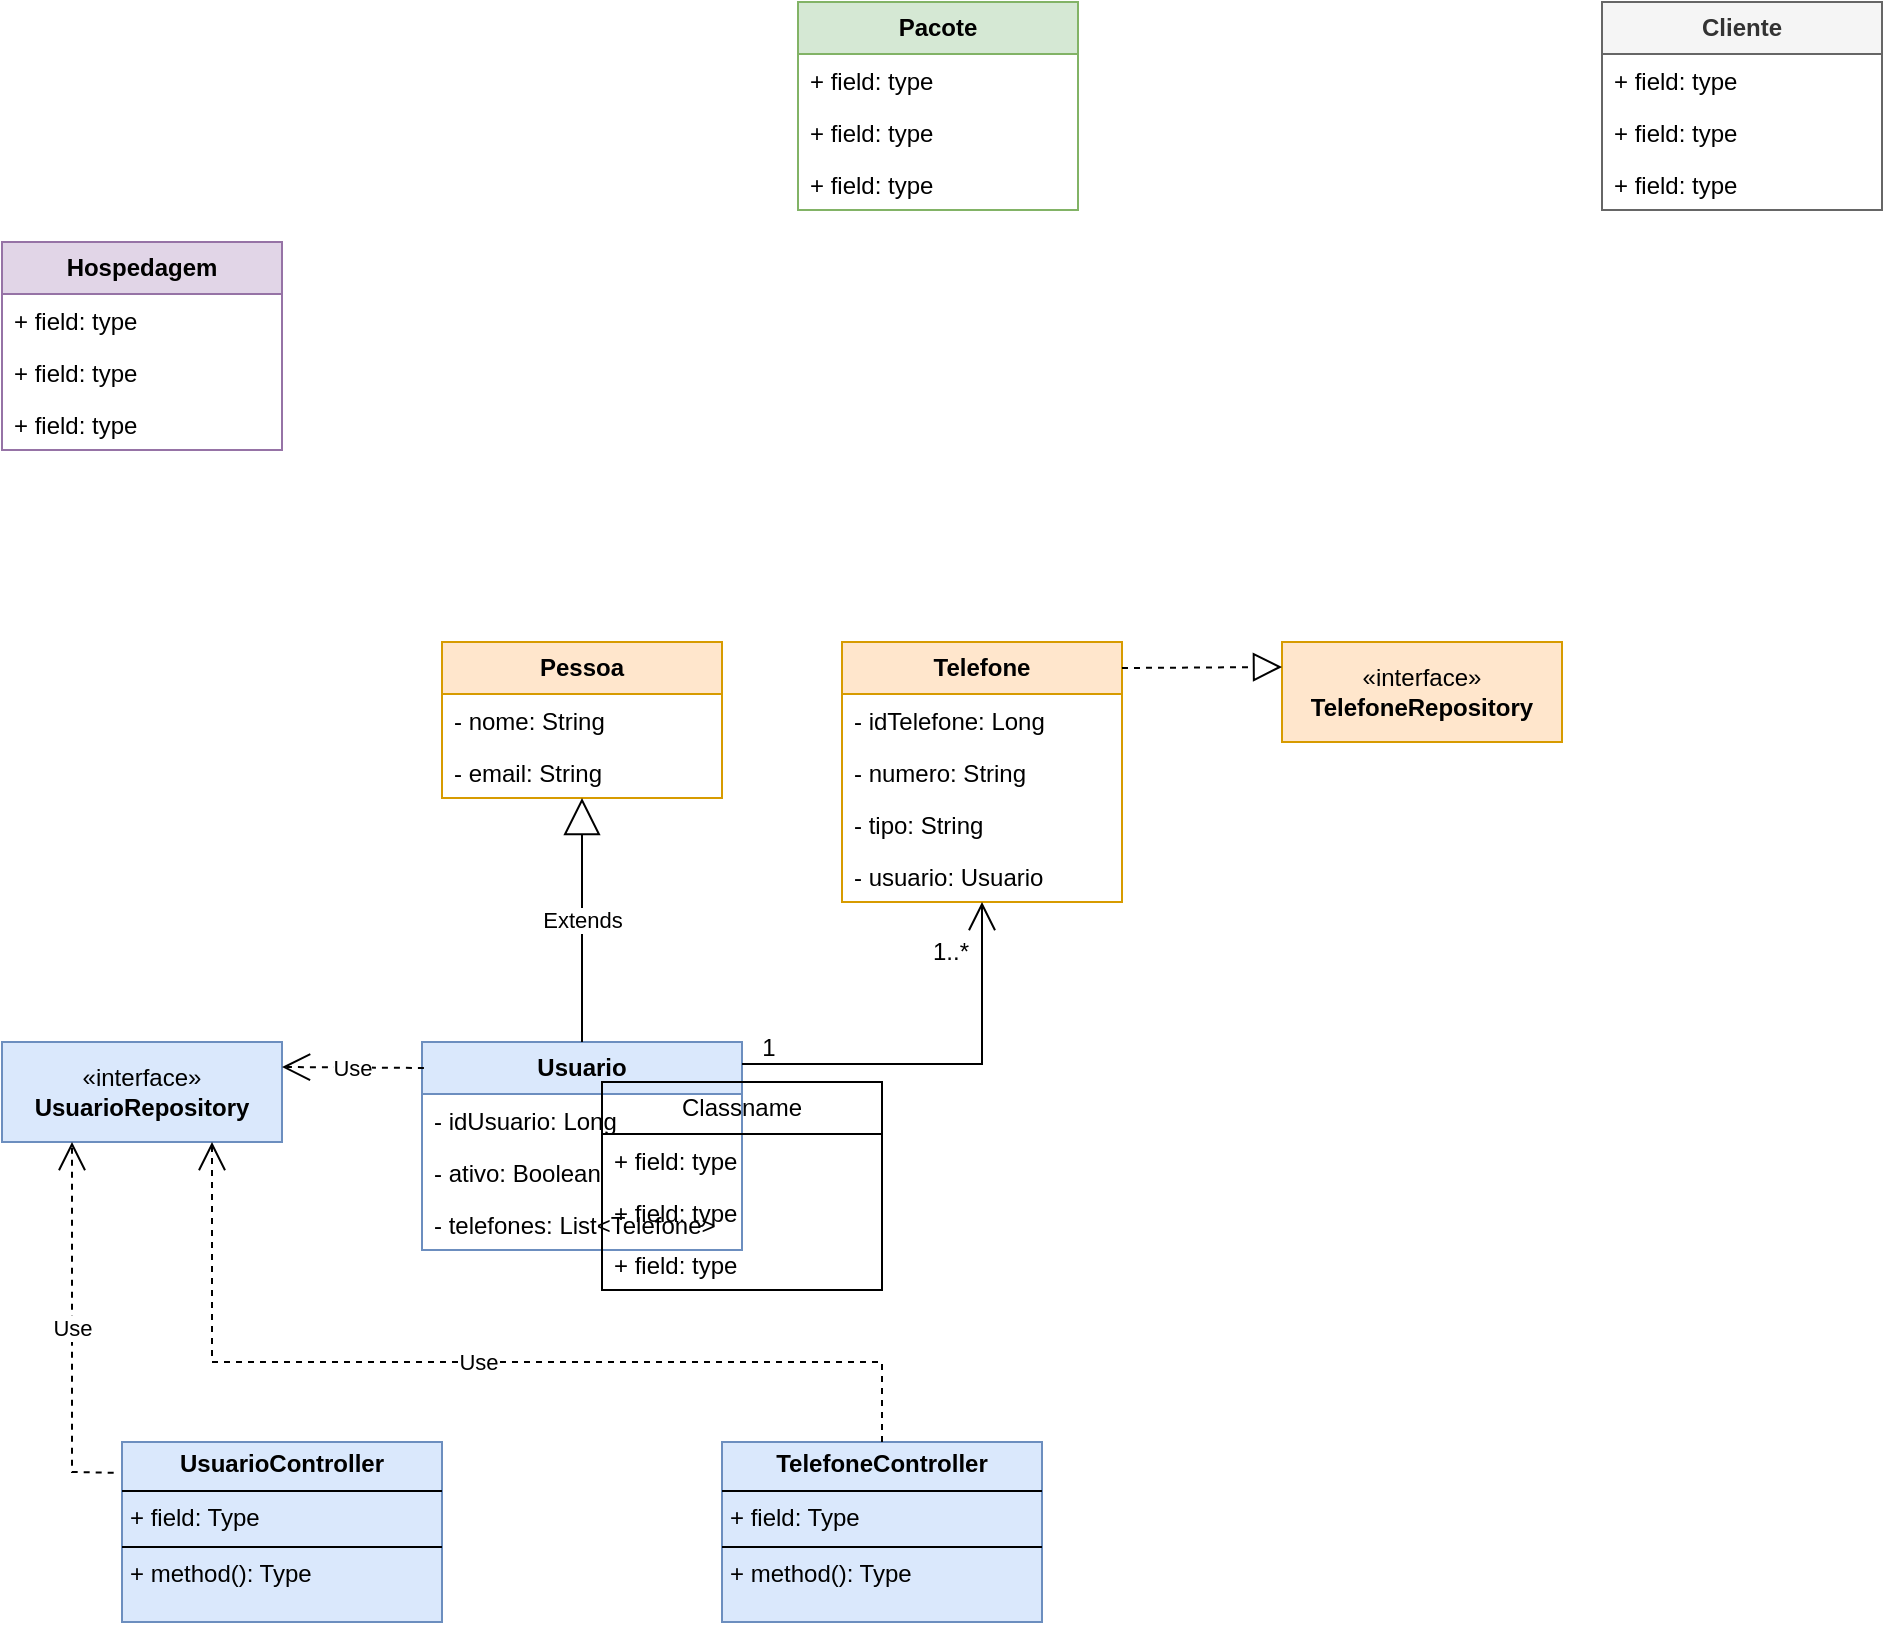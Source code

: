<mxfile version="26.1.1">
  <diagram name="Página-1" id="MuKFWkfp37s2ynX_QaSg">
    <mxGraphModel dx="1016" dy="607" grid="1" gridSize="10" guides="1" tooltips="1" connect="1" arrows="1" fold="1" page="1" pageScale="1" pageWidth="980" pageHeight="1390" math="0" shadow="0">
      <root>
        <mxCell id="0" />
        <mxCell id="1" parent="0" />
        <mxCell id="MDdhFDzXhK8oa_fGbmBu-1" value="Pessoa" style="swimlane;fontStyle=1;childLayout=stackLayout;horizontal=1;startSize=26;fillColor=#ffe6cc;horizontalStack=0;resizeParent=1;resizeParentMax=0;resizeLast=0;collapsible=1;marginBottom=0;whiteSpace=wrap;html=1;strokeColor=#d79b00;gradientColor=none;swimlaneFillColor=none;labelBackgroundColor=none;textShadow=0;" parent="1" vertex="1">
          <mxGeometry x="340" y="720" width="140" height="78" as="geometry" />
        </mxCell>
        <mxCell id="MDdhFDzXhK8oa_fGbmBu-2" value="- nome: String" style="text;strokeColor=none;fillColor=none;align=left;verticalAlign=top;spacingLeft=4;spacingRight=4;overflow=hidden;rotatable=0;points=[[0,0.5],[1,0.5]];portConstraint=eastwest;whiteSpace=wrap;html=1;" parent="MDdhFDzXhK8oa_fGbmBu-1" vertex="1">
          <mxGeometry y="26" width="140" height="26" as="geometry" />
        </mxCell>
        <mxCell id="MDdhFDzXhK8oa_fGbmBu-3" value="- email: String" style="text;strokeColor=none;fillColor=none;align=left;verticalAlign=top;spacingLeft=4;spacingRight=4;overflow=hidden;rotatable=0;points=[[0,0.5],[1,0.5]];portConstraint=eastwest;whiteSpace=wrap;html=1;" parent="MDdhFDzXhK8oa_fGbmBu-1" vertex="1">
          <mxGeometry y="52" width="140" height="26" as="geometry" />
        </mxCell>
        <mxCell id="MDdhFDzXhK8oa_fGbmBu-5" value="Telefone" style="swimlane;fontStyle=1;childLayout=stackLayout;horizontal=1;startSize=26;fillColor=#ffe6cc;horizontalStack=0;resizeParent=1;resizeParentMax=0;resizeLast=0;collapsible=1;marginBottom=0;whiteSpace=wrap;html=1;strokeColor=#d79b00;gradientColor=none;swimlaneFillColor=none;labelBackgroundColor=none;textShadow=0;" parent="1" vertex="1">
          <mxGeometry x="540" y="720" width="140" height="130" as="geometry" />
        </mxCell>
        <mxCell id="MDdhFDzXhK8oa_fGbmBu-6" value="- idTelefone: Long" style="text;strokeColor=none;fillColor=none;align=left;verticalAlign=top;spacingLeft=4;spacingRight=4;overflow=hidden;rotatable=0;points=[[0,0.5],[1,0.5]];portConstraint=eastwest;whiteSpace=wrap;html=1;" parent="MDdhFDzXhK8oa_fGbmBu-5" vertex="1">
          <mxGeometry y="26" width="140" height="26" as="geometry" />
        </mxCell>
        <mxCell id="MDdhFDzXhK8oa_fGbmBu-7" value="- numero: String" style="text;strokeColor=none;fillColor=none;align=left;verticalAlign=top;spacingLeft=4;spacingRight=4;overflow=hidden;rotatable=0;points=[[0,0.5],[1,0.5]];portConstraint=eastwest;whiteSpace=wrap;html=1;" parent="MDdhFDzXhK8oa_fGbmBu-5" vertex="1">
          <mxGeometry y="52" width="140" height="26" as="geometry" />
        </mxCell>
        <mxCell id="MDdhFDzXhK8oa_fGbmBu-8" value="- tipo: String" style="text;strokeColor=none;fillColor=none;align=left;verticalAlign=top;spacingLeft=4;spacingRight=4;overflow=hidden;rotatable=0;points=[[0,0.5],[1,0.5]];portConstraint=eastwest;whiteSpace=wrap;html=1;" parent="MDdhFDzXhK8oa_fGbmBu-5" vertex="1">
          <mxGeometry y="78" width="140" height="26" as="geometry" />
        </mxCell>
        <mxCell id="MDdhFDzXhK8oa_fGbmBu-9" value="- usuario: Usuario" style="text;strokeColor=none;fillColor=none;align=left;verticalAlign=top;spacingLeft=4;spacingRight=4;overflow=hidden;rotatable=0;points=[[0,0.5],[1,0.5]];portConstraint=eastwest;whiteSpace=wrap;html=1;" parent="MDdhFDzXhK8oa_fGbmBu-5" vertex="1">
          <mxGeometry y="104" width="140" height="26" as="geometry" />
        </mxCell>
        <mxCell id="MDdhFDzXhK8oa_fGbmBu-10" value="Usuario" style="swimlane;fontStyle=1;childLayout=stackLayout;horizontal=1;startSize=26;fillColor=#dae8fc;horizontalStack=0;resizeParent=1;resizeParentMax=0;resizeLast=0;collapsible=1;marginBottom=0;whiteSpace=wrap;html=1;strokeColor=#6c8ebf;swimlaneFillColor=none;labelBackgroundColor=none;textShadow=0;" parent="1" vertex="1">
          <mxGeometry x="330" y="920" width="160" height="104" as="geometry" />
        </mxCell>
        <mxCell id="MDdhFDzXhK8oa_fGbmBu-11" value="- idUsuario: Long" style="text;strokeColor=none;fillColor=none;align=left;verticalAlign=top;spacingLeft=4;spacingRight=4;overflow=hidden;rotatable=0;points=[[0,0.5],[1,0.5]];portConstraint=eastwest;whiteSpace=wrap;html=1;" parent="MDdhFDzXhK8oa_fGbmBu-10" vertex="1">
          <mxGeometry y="26" width="160" height="26" as="geometry" />
        </mxCell>
        <mxCell id="MDdhFDzXhK8oa_fGbmBu-12" value="- ativo: Boolean" style="text;strokeColor=none;fillColor=none;align=left;verticalAlign=top;spacingLeft=4;spacingRight=4;overflow=hidden;rotatable=0;points=[[0,0.5],[1,0.5]];portConstraint=eastwest;whiteSpace=wrap;html=1;" parent="MDdhFDzXhK8oa_fGbmBu-10" vertex="1">
          <mxGeometry y="52" width="160" height="26" as="geometry" />
        </mxCell>
        <mxCell id="MDdhFDzXhK8oa_fGbmBu-13" value="- telefones: List&amp;lt;Telefone&amp;gt;" style="text;strokeColor=none;fillColor=none;align=left;verticalAlign=top;spacingLeft=4;spacingRight=4;overflow=hidden;rotatable=0;points=[[0,0.5],[1,0.5]];portConstraint=eastwest;whiteSpace=wrap;html=1;" parent="MDdhFDzXhK8oa_fGbmBu-10" vertex="1">
          <mxGeometry y="78" width="160" height="26" as="geometry" />
        </mxCell>
        <mxCell id="MDdhFDzXhK8oa_fGbmBu-15" value="Extends" style="endArrow=block;endSize=16;endFill=0;html=1;rounded=0;exitX=0.5;exitY=0;exitDx=0;exitDy=0;" parent="1" source="MDdhFDzXhK8oa_fGbmBu-10" target="MDdhFDzXhK8oa_fGbmBu-1" edge="1">
          <mxGeometry width="160" relative="1" as="geometry">
            <mxPoint x="430" y="870" as="sourcePoint" />
            <mxPoint x="590" y="870" as="targetPoint" />
          </mxGeometry>
        </mxCell>
        <mxCell id="MDdhFDzXhK8oa_fGbmBu-16" value="" style="endArrow=open;endFill=1;endSize=12;html=1;rounded=0;exitX=1;exitY=0.106;exitDx=0;exitDy=0;exitPerimeter=0;" parent="1" source="MDdhFDzXhK8oa_fGbmBu-10" target="MDdhFDzXhK8oa_fGbmBu-5" edge="1">
          <mxGeometry width="160" relative="1" as="geometry">
            <mxPoint x="530" y="930" as="sourcePoint" />
            <mxPoint x="690" y="930" as="targetPoint" />
            <Array as="points">
              <mxPoint x="610" y="931" />
            </Array>
          </mxGeometry>
        </mxCell>
        <mxCell id="MDdhFDzXhK8oa_fGbmBu-17" value="1" style="text;html=1;align=center;verticalAlign=middle;resizable=0;points=[];autosize=1;strokeColor=none;fillColor=none;" parent="1" vertex="1">
          <mxGeometry x="488" y="908" width="30" height="30" as="geometry" />
        </mxCell>
        <mxCell id="MDdhFDzXhK8oa_fGbmBu-18" value="1..*" style="text;html=1;align=center;verticalAlign=middle;resizable=0;points=[];autosize=1;strokeColor=none;fillColor=none;" parent="1" vertex="1">
          <mxGeometry x="574" y="860" width="40" height="30" as="geometry" />
        </mxCell>
        <mxCell id="MDdhFDzXhK8oa_fGbmBu-19" value="«interface»&lt;br&gt;&lt;b&gt;UsuarioRepository&lt;/b&gt;" style="html=1;whiteSpace=wrap;fillColor=#dae8fc;strokeColor=#6c8ebf;" parent="1" vertex="1">
          <mxGeometry x="120" y="920" width="140" height="50" as="geometry" />
        </mxCell>
        <mxCell id="MDdhFDzXhK8oa_fGbmBu-21" value="«interface»&lt;br&gt;&lt;b&gt;TelefoneRepository&lt;/b&gt;" style="html=1;whiteSpace=wrap;fillColor=#ffe6cc;strokeColor=#d79b00;" parent="1" vertex="1">
          <mxGeometry x="760" y="720" width="140" height="50" as="geometry" />
        </mxCell>
        <mxCell id="MDdhFDzXhK8oa_fGbmBu-22" value="" style="endArrow=block;dashed=1;endFill=0;endSize=12;html=1;rounded=0;exitX=1;exitY=0.1;exitDx=0;exitDy=0;exitPerimeter=0;entryX=0;entryY=0.25;entryDx=0;entryDy=0;" parent="1" source="MDdhFDzXhK8oa_fGbmBu-5" target="MDdhFDzXhK8oa_fGbmBu-21" edge="1">
          <mxGeometry width="160" relative="1" as="geometry">
            <mxPoint x="700" y="760" as="sourcePoint" />
            <mxPoint x="750" y="733" as="targetPoint" />
          </mxGeometry>
        </mxCell>
        <mxCell id="815zUGt3Fct0RsgX1VyH-2" value="&lt;p style=&quot;margin:0px;margin-top:4px;text-align:center;&quot;&gt;&lt;b&gt;UsuarioController&lt;/b&gt;&lt;/p&gt;&lt;hr size=&quot;1&quot; style=&quot;border-style:solid;&quot;&gt;&lt;p style=&quot;margin:0px;margin-left:4px;&quot;&gt;+ field: Type&lt;/p&gt;&lt;hr size=&quot;1&quot; style=&quot;border-style:solid;&quot;&gt;&lt;p style=&quot;margin:0px;margin-left:4px;&quot;&gt;+ method(): Type&lt;/p&gt;" style="verticalAlign=top;align=left;overflow=fill;html=1;whiteSpace=wrap;fillColor=#dae8fc;strokeColor=#6c8ebf;" vertex="1" parent="1">
          <mxGeometry x="180" y="1120" width="160" height="90" as="geometry" />
        </mxCell>
        <mxCell id="815zUGt3Fct0RsgX1VyH-3" value="&lt;p style=&quot;margin:0px;margin-top:4px;text-align:center;&quot;&gt;&lt;b&gt;TelefoneController&lt;/b&gt;&lt;/p&gt;&lt;hr size=&quot;1&quot; style=&quot;border-style:solid;&quot;&gt;&lt;p style=&quot;margin:0px;margin-left:4px;&quot;&gt;+ field: Type&lt;/p&gt;&lt;hr size=&quot;1&quot; style=&quot;border-style:solid;&quot;&gt;&lt;p style=&quot;margin:0px;margin-left:4px;&quot;&gt;+ method(): Type&lt;/p&gt;" style="verticalAlign=top;align=left;overflow=fill;html=1;whiteSpace=wrap;fillColor=#dae8fc;strokeColor=#6c8ebf;" vertex="1" parent="1">
          <mxGeometry x="480" y="1120" width="160" height="90" as="geometry" />
        </mxCell>
        <mxCell id="815zUGt3Fct0RsgX1VyH-4" value="&lt;b&gt;Hospedagem&lt;/b&gt;" style="swimlane;fontStyle=0;childLayout=stackLayout;horizontal=1;startSize=26;fillColor=#e1d5e7;horizontalStack=0;resizeParent=1;resizeParentMax=0;resizeLast=0;collapsible=1;marginBottom=0;whiteSpace=wrap;html=1;strokeColor=#9673a6;" vertex="1" parent="1">
          <mxGeometry x="120" y="520" width="140" height="104" as="geometry" />
        </mxCell>
        <mxCell id="815zUGt3Fct0RsgX1VyH-5" value="+ field: type" style="text;strokeColor=none;fillColor=none;align=left;verticalAlign=top;spacingLeft=4;spacingRight=4;overflow=hidden;rotatable=0;points=[[0,0.5],[1,0.5]];portConstraint=eastwest;whiteSpace=wrap;html=1;" vertex="1" parent="815zUGt3Fct0RsgX1VyH-4">
          <mxGeometry y="26" width="140" height="26" as="geometry" />
        </mxCell>
        <mxCell id="815zUGt3Fct0RsgX1VyH-6" value="+ field: type" style="text;strokeColor=none;fillColor=none;align=left;verticalAlign=top;spacingLeft=4;spacingRight=4;overflow=hidden;rotatable=0;points=[[0,0.5],[1,0.5]];portConstraint=eastwest;whiteSpace=wrap;html=1;" vertex="1" parent="815zUGt3Fct0RsgX1VyH-4">
          <mxGeometry y="52" width="140" height="26" as="geometry" />
        </mxCell>
        <mxCell id="815zUGt3Fct0RsgX1VyH-7" value="+ field: type" style="text;strokeColor=none;fillColor=none;align=left;verticalAlign=top;spacingLeft=4;spacingRight=4;overflow=hidden;rotatable=0;points=[[0,0.5],[1,0.5]];portConstraint=eastwest;whiteSpace=wrap;html=1;" vertex="1" parent="815zUGt3Fct0RsgX1VyH-4">
          <mxGeometry y="78" width="140" height="26" as="geometry" />
        </mxCell>
        <mxCell id="815zUGt3Fct0RsgX1VyH-8" value="&lt;b&gt;Pacote&lt;/b&gt;" style="swimlane;fontStyle=0;childLayout=stackLayout;horizontal=1;startSize=26;fillColor=#d5e8d4;horizontalStack=0;resizeParent=1;resizeParentMax=0;resizeLast=0;collapsible=1;marginBottom=0;whiteSpace=wrap;html=1;strokeColor=#82b366;" vertex="1" parent="1">
          <mxGeometry x="518" y="400" width="140" height="104" as="geometry" />
        </mxCell>
        <mxCell id="815zUGt3Fct0RsgX1VyH-9" value="+ field: type" style="text;strokeColor=none;fillColor=none;align=left;verticalAlign=top;spacingLeft=4;spacingRight=4;overflow=hidden;rotatable=0;points=[[0,0.5],[1,0.5]];portConstraint=eastwest;whiteSpace=wrap;html=1;" vertex="1" parent="815zUGt3Fct0RsgX1VyH-8">
          <mxGeometry y="26" width="140" height="26" as="geometry" />
        </mxCell>
        <mxCell id="815zUGt3Fct0RsgX1VyH-10" value="+ field: type" style="text;strokeColor=none;fillColor=none;align=left;verticalAlign=top;spacingLeft=4;spacingRight=4;overflow=hidden;rotatable=0;points=[[0,0.5],[1,0.5]];portConstraint=eastwest;whiteSpace=wrap;html=1;" vertex="1" parent="815zUGt3Fct0RsgX1VyH-8">
          <mxGeometry y="52" width="140" height="26" as="geometry" />
        </mxCell>
        <mxCell id="815zUGt3Fct0RsgX1VyH-11" value="+ field: type" style="text;strokeColor=none;fillColor=none;align=left;verticalAlign=top;spacingLeft=4;spacingRight=4;overflow=hidden;rotatable=0;points=[[0,0.5],[1,0.5]];portConstraint=eastwest;whiteSpace=wrap;html=1;" vertex="1" parent="815zUGt3Fct0RsgX1VyH-8">
          <mxGeometry y="78" width="140" height="26" as="geometry" />
        </mxCell>
        <mxCell id="815zUGt3Fct0RsgX1VyH-12" value="&lt;b&gt;Cliente&lt;/b&gt;" style="swimlane;fontStyle=0;childLayout=stackLayout;horizontal=1;startSize=26;fillColor=#f5f5f5;horizontalStack=0;resizeParent=1;resizeParentMax=0;resizeLast=0;collapsible=1;marginBottom=0;whiteSpace=wrap;html=1;strokeColor=#666666;fontColor=#333333;" vertex="1" parent="1">
          <mxGeometry x="920" y="400" width="140" height="104" as="geometry" />
        </mxCell>
        <mxCell id="815zUGt3Fct0RsgX1VyH-13" value="+ field: type" style="text;strokeColor=none;fillColor=none;align=left;verticalAlign=top;spacingLeft=4;spacingRight=4;overflow=hidden;rotatable=0;points=[[0,0.5],[1,0.5]];portConstraint=eastwest;whiteSpace=wrap;html=1;" vertex="1" parent="815zUGt3Fct0RsgX1VyH-12">
          <mxGeometry y="26" width="140" height="26" as="geometry" />
        </mxCell>
        <mxCell id="815zUGt3Fct0RsgX1VyH-14" value="+ field: type" style="text;strokeColor=none;fillColor=none;align=left;verticalAlign=top;spacingLeft=4;spacingRight=4;overflow=hidden;rotatable=0;points=[[0,0.5],[1,0.5]];portConstraint=eastwest;whiteSpace=wrap;html=1;" vertex="1" parent="815zUGt3Fct0RsgX1VyH-12">
          <mxGeometry y="52" width="140" height="26" as="geometry" />
        </mxCell>
        <mxCell id="815zUGt3Fct0RsgX1VyH-15" value="+ field: type" style="text;strokeColor=none;fillColor=none;align=left;verticalAlign=top;spacingLeft=4;spacingRight=4;overflow=hidden;rotatable=0;points=[[0,0.5],[1,0.5]];portConstraint=eastwest;whiteSpace=wrap;html=1;" vertex="1" parent="815zUGt3Fct0RsgX1VyH-12">
          <mxGeometry y="78" width="140" height="26" as="geometry" />
        </mxCell>
        <mxCell id="815zUGt3Fct0RsgX1VyH-17" value="Use" style="endArrow=open;endSize=12;dashed=1;html=1;rounded=0;exitX=-0.026;exitY=0.171;exitDx=0;exitDy=0;exitPerimeter=0;entryX=0.25;entryY=1;entryDx=0;entryDy=0;" edge="1" parent="1" source="815zUGt3Fct0RsgX1VyH-2" target="MDdhFDzXhK8oa_fGbmBu-19">
          <mxGeometry width="160" relative="1" as="geometry">
            <mxPoint x="370" y="970" as="sourcePoint" />
            <mxPoint x="530" y="970" as="targetPoint" />
            <Array as="points">
              <mxPoint x="155" y="1135" />
            </Array>
          </mxGeometry>
        </mxCell>
        <mxCell id="815zUGt3Fct0RsgX1VyH-18" value="Use" style="endArrow=open;endSize=12;dashed=1;html=1;rounded=0;exitX=0.5;exitY=0;exitDx=0;exitDy=0;entryX=0.75;entryY=1;entryDx=0;entryDy=0;" edge="1" parent="1" source="815zUGt3Fct0RsgX1VyH-3" target="MDdhFDzXhK8oa_fGbmBu-19">
          <mxGeometry width="160" relative="1" as="geometry">
            <mxPoint x="540" y="1080" as="sourcePoint" />
            <mxPoint x="700" y="1080" as="targetPoint" />
            <Array as="points">
              <mxPoint x="560" y="1080" />
              <mxPoint x="225" y="1080" />
            </Array>
          </mxGeometry>
        </mxCell>
        <mxCell id="815zUGt3Fct0RsgX1VyH-19" value="Use" style="endArrow=open;endSize=12;dashed=1;html=1;rounded=0;entryX=1;entryY=0.25;entryDx=0;entryDy=0;exitX=0.006;exitY=0.125;exitDx=0;exitDy=0;exitPerimeter=0;" edge="1" parent="1" source="MDdhFDzXhK8oa_fGbmBu-10" target="MDdhFDzXhK8oa_fGbmBu-19">
          <mxGeometry width="160" relative="1" as="geometry">
            <mxPoint x="290" y="1020" as="sourcePoint" />
            <mxPoint x="250" y="800" as="targetPoint" />
          </mxGeometry>
        </mxCell>
        <mxCell id="815zUGt3Fct0RsgX1VyH-20" value="Classname" style="swimlane;fontStyle=0;childLayout=stackLayout;horizontal=1;startSize=26;fillColor=none;horizontalStack=0;resizeParent=1;resizeParentMax=0;resizeLast=0;collapsible=1;marginBottom=0;whiteSpace=wrap;html=1;" vertex="1" parent="1">
          <mxGeometry x="420" y="940" width="140" height="104" as="geometry" />
        </mxCell>
        <mxCell id="815zUGt3Fct0RsgX1VyH-21" value="+ field: type" style="text;strokeColor=none;fillColor=none;align=left;verticalAlign=top;spacingLeft=4;spacingRight=4;overflow=hidden;rotatable=0;points=[[0,0.5],[1,0.5]];portConstraint=eastwest;whiteSpace=wrap;html=1;" vertex="1" parent="815zUGt3Fct0RsgX1VyH-20">
          <mxGeometry y="26" width="140" height="26" as="geometry" />
        </mxCell>
        <mxCell id="815zUGt3Fct0RsgX1VyH-22" value="+ field: type" style="text;strokeColor=none;fillColor=none;align=left;verticalAlign=top;spacingLeft=4;spacingRight=4;overflow=hidden;rotatable=0;points=[[0,0.5],[1,0.5]];portConstraint=eastwest;whiteSpace=wrap;html=1;" vertex="1" parent="815zUGt3Fct0RsgX1VyH-20">
          <mxGeometry y="52" width="140" height="26" as="geometry" />
        </mxCell>
        <mxCell id="815zUGt3Fct0RsgX1VyH-23" value="+ field: type" style="text;strokeColor=none;fillColor=none;align=left;verticalAlign=top;spacingLeft=4;spacingRight=4;overflow=hidden;rotatable=0;points=[[0,0.5],[1,0.5]];portConstraint=eastwest;whiteSpace=wrap;html=1;" vertex="1" parent="815zUGt3Fct0RsgX1VyH-20">
          <mxGeometry y="78" width="140" height="26" as="geometry" />
        </mxCell>
      </root>
    </mxGraphModel>
  </diagram>
</mxfile>
